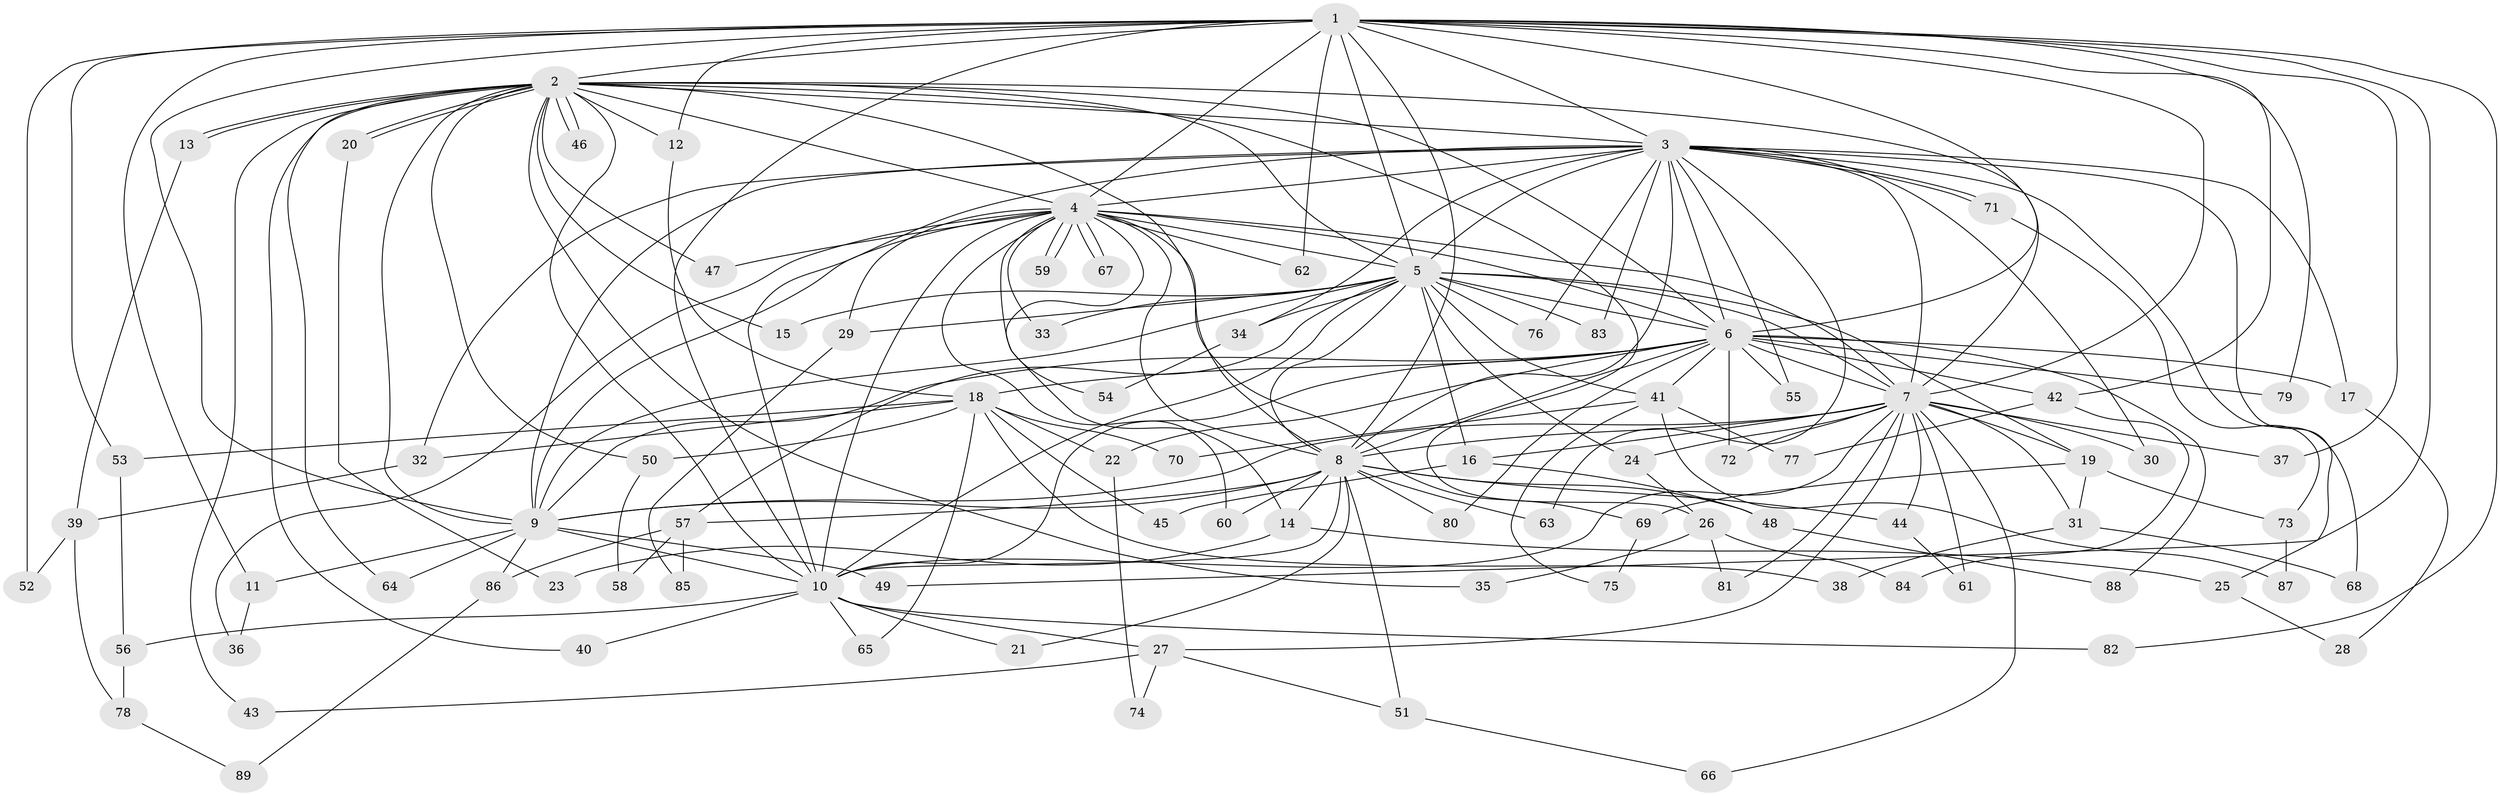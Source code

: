// Generated by graph-tools (version 1.1) at 2025/11/02/27/25 16:11:08]
// undirected, 89 vertices, 203 edges
graph export_dot {
graph [start="1"]
  node [color=gray90,style=filled];
  1;
  2;
  3;
  4;
  5;
  6;
  7;
  8;
  9;
  10;
  11;
  12;
  13;
  14;
  15;
  16;
  17;
  18;
  19;
  20;
  21;
  22;
  23;
  24;
  25;
  26;
  27;
  28;
  29;
  30;
  31;
  32;
  33;
  34;
  35;
  36;
  37;
  38;
  39;
  40;
  41;
  42;
  43;
  44;
  45;
  46;
  47;
  48;
  49;
  50;
  51;
  52;
  53;
  54;
  55;
  56;
  57;
  58;
  59;
  60;
  61;
  62;
  63;
  64;
  65;
  66;
  67;
  68;
  69;
  70;
  71;
  72;
  73;
  74;
  75;
  76;
  77;
  78;
  79;
  80;
  81;
  82;
  83;
  84;
  85;
  86;
  87;
  88;
  89;
  1 -- 2;
  1 -- 3;
  1 -- 4;
  1 -- 5;
  1 -- 6;
  1 -- 7;
  1 -- 8;
  1 -- 9;
  1 -- 10;
  1 -- 11;
  1 -- 12;
  1 -- 37;
  1 -- 42;
  1 -- 49;
  1 -- 52;
  1 -- 53;
  1 -- 62;
  1 -- 79;
  1 -- 82;
  2 -- 3;
  2 -- 4;
  2 -- 5;
  2 -- 6;
  2 -- 7;
  2 -- 8;
  2 -- 9;
  2 -- 10;
  2 -- 12;
  2 -- 13;
  2 -- 13;
  2 -- 15;
  2 -- 20;
  2 -- 20;
  2 -- 26;
  2 -- 35;
  2 -- 40;
  2 -- 43;
  2 -- 46;
  2 -- 46;
  2 -- 47;
  2 -- 50;
  2 -- 64;
  3 -- 4;
  3 -- 5;
  3 -- 6;
  3 -- 7;
  3 -- 8;
  3 -- 9;
  3 -- 10;
  3 -- 17;
  3 -- 25;
  3 -- 30;
  3 -- 32;
  3 -- 34;
  3 -- 55;
  3 -- 63;
  3 -- 68;
  3 -- 71;
  3 -- 71;
  3 -- 76;
  3 -- 83;
  4 -- 5;
  4 -- 6;
  4 -- 7;
  4 -- 8;
  4 -- 9;
  4 -- 10;
  4 -- 14;
  4 -- 29;
  4 -- 33;
  4 -- 36;
  4 -- 47;
  4 -- 54;
  4 -- 59;
  4 -- 59;
  4 -- 60;
  4 -- 62;
  4 -- 67;
  4 -- 67;
  4 -- 69;
  5 -- 6;
  5 -- 7;
  5 -- 8;
  5 -- 9;
  5 -- 10;
  5 -- 15;
  5 -- 16;
  5 -- 19;
  5 -- 24;
  5 -- 29;
  5 -- 33;
  5 -- 34;
  5 -- 41;
  5 -- 57;
  5 -- 76;
  5 -- 83;
  6 -- 7;
  6 -- 8;
  6 -- 9;
  6 -- 10;
  6 -- 17;
  6 -- 18;
  6 -- 22;
  6 -- 41;
  6 -- 42;
  6 -- 55;
  6 -- 72;
  6 -- 79;
  6 -- 80;
  6 -- 88;
  7 -- 8;
  7 -- 9;
  7 -- 10;
  7 -- 16;
  7 -- 19;
  7 -- 24;
  7 -- 27;
  7 -- 30;
  7 -- 31;
  7 -- 37;
  7 -- 44;
  7 -- 61;
  7 -- 66;
  7 -- 72;
  7 -- 81;
  8 -- 9;
  8 -- 10;
  8 -- 14;
  8 -- 21;
  8 -- 44;
  8 -- 48;
  8 -- 51;
  8 -- 57;
  8 -- 60;
  8 -- 63;
  8 -- 80;
  9 -- 10;
  9 -- 11;
  9 -- 49;
  9 -- 64;
  9 -- 86;
  10 -- 21;
  10 -- 27;
  10 -- 40;
  10 -- 56;
  10 -- 65;
  10 -- 82;
  11 -- 36;
  12 -- 18;
  13 -- 39;
  14 -- 23;
  14 -- 25;
  16 -- 45;
  16 -- 48;
  17 -- 28;
  18 -- 22;
  18 -- 32;
  18 -- 38;
  18 -- 45;
  18 -- 50;
  18 -- 53;
  18 -- 65;
  18 -- 70;
  19 -- 31;
  19 -- 69;
  19 -- 73;
  20 -- 23;
  22 -- 74;
  24 -- 26;
  25 -- 28;
  26 -- 35;
  26 -- 81;
  26 -- 84;
  27 -- 43;
  27 -- 51;
  27 -- 74;
  29 -- 85;
  31 -- 38;
  31 -- 68;
  32 -- 39;
  34 -- 54;
  39 -- 52;
  39 -- 78;
  41 -- 70;
  41 -- 75;
  41 -- 77;
  41 -- 87;
  42 -- 77;
  42 -- 84;
  44 -- 61;
  48 -- 88;
  50 -- 58;
  51 -- 66;
  53 -- 56;
  56 -- 78;
  57 -- 58;
  57 -- 85;
  57 -- 86;
  69 -- 75;
  71 -- 73;
  73 -- 87;
  78 -- 89;
  86 -- 89;
}
